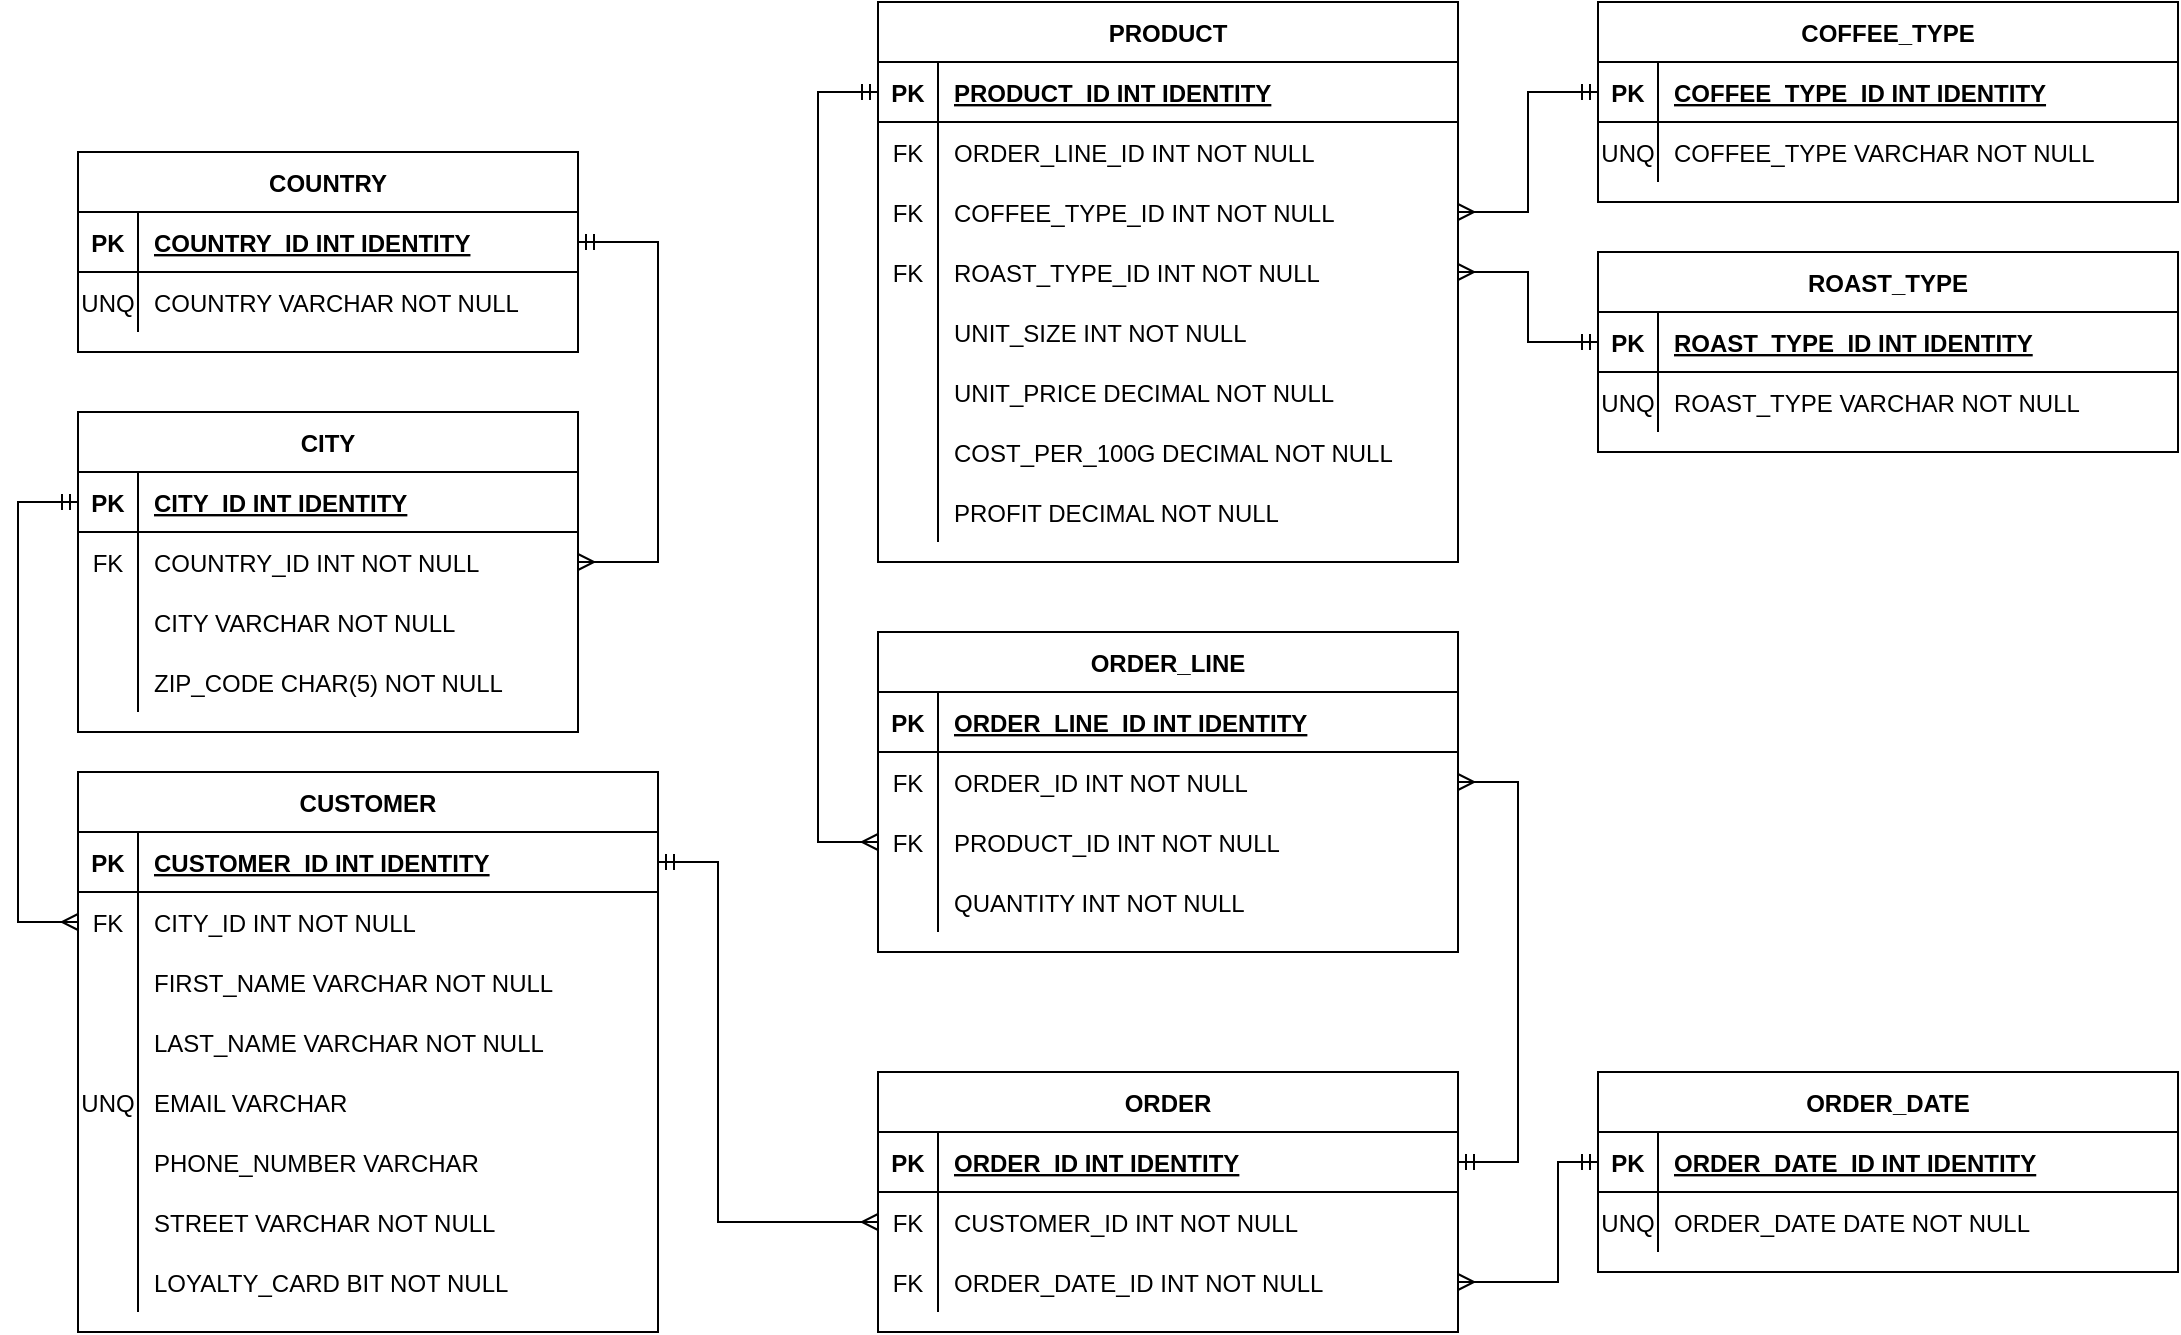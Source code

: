<mxfile version="26.0.16">
  <diagram id="R2lEEEUBdFMjLlhIrx00" name="Page-1">
    <mxGraphModel dx="1434" dy="836" grid="1" gridSize="10" guides="1" tooltips="1" connect="1" arrows="1" fold="1" page="1" pageScale="1" pageWidth="850" pageHeight="1100" math="0" shadow="0" extFonts="Permanent Marker^https://fonts.googleapis.com/css?family=Permanent+Marker">
      <root>
        <mxCell id="0" />
        <mxCell id="1" parent="0" />
        <mxCell id="C-vyLk0tnHw3VtMMgP7b-2" value="CITY" style="shape=table;startSize=30;container=1;collapsible=1;childLayout=tableLayout;fixedRows=1;rowLines=0;fontStyle=1;align=center;resizeLast=1;" parent="1" vertex="1">
          <mxGeometry x="70" y="340" width="250" height="160" as="geometry" />
        </mxCell>
        <mxCell id="C-vyLk0tnHw3VtMMgP7b-3" value="" style="shape=partialRectangle;collapsible=0;dropTarget=0;pointerEvents=0;fillColor=none;points=[[0,0.5],[1,0.5]];portConstraint=eastwest;top=0;left=0;right=0;bottom=1;" parent="C-vyLk0tnHw3VtMMgP7b-2" vertex="1">
          <mxGeometry y="30" width="250" height="30" as="geometry" />
        </mxCell>
        <mxCell id="C-vyLk0tnHw3VtMMgP7b-4" value="PK" style="shape=partialRectangle;overflow=hidden;connectable=0;fillColor=none;top=0;left=0;bottom=0;right=0;fontStyle=1;" parent="C-vyLk0tnHw3VtMMgP7b-3" vertex="1">
          <mxGeometry width="30" height="30" as="geometry">
            <mxRectangle width="30" height="30" as="alternateBounds" />
          </mxGeometry>
        </mxCell>
        <mxCell id="C-vyLk0tnHw3VtMMgP7b-5" value="CITY_ID INT IDENTITY" style="shape=partialRectangle;overflow=hidden;connectable=0;fillColor=none;top=0;left=0;bottom=0;right=0;align=left;spacingLeft=6;fontStyle=5;" parent="C-vyLk0tnHw3VtMMgP7b-3" vertex="1">
          <mxGeometry x="30" width="220" height="30" as="geometry">
            <mxRectangle width="220" height="30" as="alternateBounds" />
          </mxGeometry>
        </mxCell>
        <mxCell id="C-vyLk0tnHw3VtMMgP7b-6" value="" style="shape=partialRectangle;collapsible=0;dropTarget=0;pointerEvents=0;fillColor=none;points=[[0,0.5],[1,0.5]];portConstraint=eastwest;top=0;left=0;right=0;bottom=0;" parent="C-vyLk0tnHw3VtMMgP7b-2" vertex="1">
          <mxGeometry y="60" width="250" height="30" as="geometry" />
        </mxCell>
        <mxCell id="C-vyLk0tnHw3VtMMgP7b-7" value="FK" style="shape=partialRectangle;overflow=hidden;connectable=0;fillColor=none;top=0;left=0;bottom=0;right=0;" parent="C-vyLk0tnHw3VtMMgP7b-6" vertex="1">
          <mxGeometry width="30" height="30" as="geometry">
            <mxRectangle width="30" height="30" as="alternateBounds" />
          </mxGeometry>
        </mxCell>
        <mxCell id="C-vyLk0tnHw3VtMMgP7b-8" value="COUNTRY_ID INT NOT NULL" style="shape=partialRectangle;overflow=hidden;connectable=0;fillColor=none;top=0;left=0;bottom=0;right=0;align=left;spacingLeft=6;" parent="C-vyLk0tnHw3VtMMgP7b-6" vertex="1">
          <mxGeometry x="30" width="220" height="30" as="geometry">
            <mxRectangle width="220" height="30" as="alternateBounds" />
          </mxGeometry>
        </mxCell>
        <mxCell id="C-vyLk0tnHw3VtMMgP7b-9" value="" style="shape=partialRectangle;collapsible=0;dropTarget=0;pointerEvents=0;fillColor=none;points=[[0,0.5],[1,0.5]];portConstraint=eastwest;top=0;left=0;right=0;bottom=0;" parent="C-vyLk0tnHw3VtMMgP7b-2" vertex="1">
          <mxGeometry y="90" width="250" height="30" as="geometry" />
        </mxCell>
        <mxCell id="C-vyLk0tnHw3VtMMgP7b-10" value="" style="shape=partialRectangle;overflow=hidden;connectable=0;fillColor=none;top=0;left=0;bottom=0;right=0;" parent="C-vyLk0tnHw3VtMMgP7b-9" vertex="1">
          <mxGeometry width="30" height="30" as="geometry">
            <mxRectangle width="30" height="30" as="alternateBounds" />
          </mxGeometry>
        </mxCell>
        <mxCell id="C-vyLk0tnHw3VtMMgP7b-11" value="CITY VARCHAR NOT NULL" style="shape=partialRectangle;overflow=hidden;connectable=0;fillColor=none;top=0;left=0;bottom=0;right=0;align=left;spacingLeft=6;" parent="C-vyLk0tnHw3VtMMgP7b-9" vertex="1">
          <mxGeometry x="30" width="220" height="30" as="geometry">
            <mxRectangle width="220" height="30" as="alternateBounds" />
          </mxGeometry>
        </mxCell>
        <mxCell id="4WcTPn_xQKYpW32ecyxK-1" value="" style="shape=partialRectangle;collapsible=0;dropTarget=0;pointerEvents=0;fillColor=none;points=[[0,0.5],[1,0.5]];portConstraint=eastwest;top=0;left=0;right=0;bottom=0;" vertex="1" parent="C-vyLk0tnHw3VtMMgP7b-2">
          <mxGeometry y="120" width="250" height="30" as="geometry" />
        </mxCell>
        <mxCell id="4WcTPn_xQKYpW32ecyxK-2" value="" style="shape=partialRectangle;overflow=hidden;connectable=0;fillColor=none;top=0;left=0;bottom=0;right=0;" vertex="1" parent="4WcTPn_xQKYpW32ecyxK-1">
          <mxGeometry width="30" height="30" as="geometry">
            <mxRectangle width="30" height="30" as="alternateBounds" />
          </mxGeometry>
        </mxCell>
        <mxCell id="4WcTPn_xQKYpW32ecyxK-3" value="ZIP_CODE CHAR(5) NOT NULL" style="shape=partialRectangle;overflow=hidden;connectable=0;fillColor=none;top=0;left=0;bottom=0;right=0;align=left;spacingLeft=6;" vertex="1" parent="4WcTPn_xQKYpW32ecyxK-1">
          <mxGeometry x="30" width="220" height="30" as="geometry">
            <mxRectangle width="220" height="30" as="alternateBounds" />
          </mxGeometry>
        </mxCell>
        <mxCell id="C-vyLk0tnHw3VtMMgP7b-23" value="COUNTRY" style="shape=table;startSize=30;container=1;collapsible=1;childLayout=tableLayout;fixedRows=1;rowLines=0;fontStyle=1;align=center;resizeLast=1;" parent="1" vertex="1">
          <mxGeometry x="70" y="210" width="250" height="100" as="geometry" />
        </mxCell>
        <mxCell id="C-vyLk0tnHw3VtMMgP7b-24" value="" style="shape=partialRectangle;collapsible=0;dropTarget=0;pointerEvents=0;fillColor=none;points=[[0,0.5],[1,0.5]];portConstraint=eastwest;top=0;left=0;right=0;bottom=1;" parent="C-vyLk0tnHw3VtMMgP7b-23" vertex="1">
          <mxGeometry y="30" width="250" height="30" as="geometry" />
        </mxCell>
        <mxCell id="C-vyLk0tnHw3VtMMgP7b-25" value="PK" style="shape=partialRectangle;overflow=hidden;connectable=0;fillColor=none;top=0;left=0;bottom=0;right=0;fontStyle=1;" parent="C-vyLk0tnHw3VtMMgP7b-24" vertex="1">
          <mxGeometry width="30" height="30" as="geometry">
            <mxRectangle width="30" height="30" as="alternateBounds" />
          </mxGeometry>
        </mxCell>
        <mxCell id="C-vyLk0tnHw3VtMMgP7b-26" value="COUNTRY_ID INT IDENTITY" style="shape=partialRectangle;overflow=hidden;connectable=0;fillColor=none;top=0;left=0;bottom=0;right=0;align=left;spacingLeft=6;fontStyle=5;" parent="C-vyLk0tnHw3VtMMgP7b-24" vertex="1">
          <mxGeometry x="30" width="220" height="30" as="geometry">
            <mxRectangle width="220" height="30" as="alternateBounds" />
          </mxGeometry>
        </mxCell>
        <mxCell id="C-vyLk0tnHw3VtMMgP7b-27" value="" style="shape=partialRectangle;collapsible=0;dropTarget=0;pointerEvents=0;fillColor=none;points=[[0,0.5],[1,0.5]];portConstraint=eastwest;top=0;left=0;right=0;bottom=0;" parent="C-vyLk0tnHw3VtMMgP7b-23" vertex="1">
          <mxGeometry y="60" width="250" height="30" as="geometry" />
        </mxCell>
        <mxCell id="C-vyLk0tnHw3VtMMgP7b-28" value="UNQ" style="shape=partialRectangle;overflow=hidden;connectable=0;fillColor=none;top=0;left=0;bottom=0;right=0;" parent="C-vyLk0tnHw3VtMMgP7b-27" vertex="1">
          <mxGeometry width="30" height="30" as="geometry">
            <mxRectangle width="30" height="30" as="alternateBounds" />
          </mxGeometry>
        </mxCell>
        <mxCell id="C-vyLk0tnHw3VtMMgP7b-29" value="COUNTRY VARCHAR NOT NULL" style="shape=partialRectangle;overflow=hidden;connectable=0;fillColor=none;top=0;left=0;bottom=0;right=0;align=left;spacingLeft=6;" parent="C-vyLk0tnHw3VtMMgP7b-27" vertex="1">
          <mxGeometry x="30" width="220" height="30" as="geometry">
            <mxRectangle width="220" height="30" as="alternateBounds" />
          </mxGeometry>
        </mxCell>
        <mxCell id="KAvF5KsveGvB4CK7EqlH-1" style="edgeStyle=orthogonalEdgeStyle;rounded=0;orthogonalLoop=1;jettySize=auto;html=1;exitX=1;exitY=0.5;exitDx=0;exitDy=0;entryX=1;entryY=0.5;entryDx=0;entryDy=0;startArrow=ERmany;startFill=0;endArrow=ERmandOne;endFill=0;" parent="1" source="C-vyLk0tnHw3VtMMgP7b-6" target="C-vyLk0tnHw3VtMMgP7b-24" edge="1">
          <mxGeometry relative="1" as="geometry">
            <Array as="points">
              <mxPoint x="360" y="415" />
              <mxPoint x="360" y="255" />
            </Array>
          </mxGeometry>
        </mxCell>
        <mxCell id="KAvF5KsveGvB4CK7EqlH-3" value="CUSTOMER" style="shape=table;startSize=30;container=1;collapsible=1;childLayout=tableLayout;fixedRows=1;rowLines=0;fontStyle=1;align=center;resizeLast=1;" parent="1" vertex="1">
          <mxGeometry x="70" y="520" width="290" height="280" as="geometry" />
        </mxCell>
        <mxCell id="KAvF5KsveGvB4CK7EqlH-4" value="" style="shape=partialRectangle;collapsible=0;dropTarget=0;pointerEvents=0;fillColor=none;points=[[0,0.5],[1,0.5]];portConstraint=eastwest;top=0;left=0;right=0;bottom=1;" parent="KAvF5KsveGvB4CK7EqlH-3" vertex="1">
          <mxGeometry y="30" width="290" height="30" as="geometry" />
        </mxCell>
        <mxCell id="KAvF5KsveGvB4CK7EqlH-5" value="PK" style="shape=partialRectangle;overflow=hidden;connectable=0;fillColor=none;top=0;left=0;bottom=0;right=0;fontStyle=1;" parent="KAvF5KsveGvB4CK7EqlH-4" vertex="1">
          <mxGeometry width="30" height="30" as="geometry">
            <mxRectangle width="30" height="30" as="alternateBounds" />
          </mxGeometry>
        </mxCell>
        <mxCell id="KAvF5KsveGvB4CK7EqlH-6" value="CUSTOMER_ID INT IDENTITY" style="shape=partialRectangle;overflow=hidden;connectable=0;fillColor=none;top=0;left=0;bottom=0;right=0;align=left;spacingLeft=6;fontStyle=5;" parent="KAvF5KsveGvB4CK7EqlH-4" vertex="1">
          <mxGeometry x="30" width="260" height="30" as="geometry">
            <mxRectangle width="260" height="30" as="alternateBounds" />
          </mxGeometry>
        </mxCell>
        <mxCell id="KAvF5KsveGvB4CK7EqlH-7" value="" style="shape=partialRectangle;collapsible=0;dropTarget=0;pointerEvents=0;fillColor=none;points=[[0,0.5],[1,0.5]];portConstraint=eastwest;top=0;left=0;right=0;bottom=0;" parent="KAvF5KsveGvB4CK7EqlH-3" vertex="1">
          <mxGeometry y="60" width="290" height="30" as="geometry" />
        </mxCell>
        <mxCell id="KAvF5KsveGvB4CK7EqlH-8" value="FK" style="shape=partialRectangle;overflow=hidden;connectable=0;fillColor=none;top=0;left=0;bottom=0;right=0;" parent="KAvF5KsveGvB4CK7EqlH-7" vertex="1">
          <mxGeometry width="30" height="30" as="geometry">
            <mxRectangle width="30" height="30" as="alternateBounds" />
          </mxGeometry>
        </mxCell>
        <mxCell id="KAvF5KsveGvB4CK7EqlH-9" value="CITY_ID INT NOT NULL" style="shape=partialRectangle;overflow=hidden;connectable=0;fillColor=none;top=0;left=0;bottom=0;right=0;align=left;spacingLeft=6;" parent="KAvF5KsveGvB4CK7EqlH-7" vertex="1">
          <mxGeometry x="30" width="260" height="30" as="geometry">
            <mxRectangle width="260" height="30" as="alternateBounds" />
          </mxGeometry>
        </mxCell>
        <mxCell id="KAvF5KsveGvB4CK7EqlH-10" value="" style="shape=partialRectangle;collapsible=0;dropTarget=0;pointerEvents=0;fillColor=none;points=[[0,0.5],[1,0.5]];portConstraint=eastwest;top=0;left=0;right=0;bottom=0;" parent="KAvF5KsveGvB4CK7EqlH-3" vertex="1">
          <mxGeometry y="90" width="290" height="30" as="geometry" />
        </mxCell>
        <mxCell id="KAvF5KsveGvB4CK7EqlH-11" value="" style="shape=partialRectangle;overflow=hidden;connectable=0;fillColor=none;top=0;left=0;bottom=0;right=0;" parent="KAvF5KsveGvB4CK7EqlH-10" vertex="1">
          <mxGeometry width="30" height="30" as="geometry">
            <mxRectangle width="30" height="30" as="alternateBounds" />
          </mxGeometry>
        </mxCell>
        <mxCell id="KAvF5KsveGvB4CK7EqlH-12" value="FIRST_NAME VARCHAR NOT NULL" style="shape=partialRectangle;overflow=hidden;connectable=0;fillColor=none;top=0;left=0;bottom=0;right=0;align=left;spacingLeft=6;" parent="KAvF5KsveGvB4CK7EqlH-10" vertex="1">
          <mxGeometry x="30" width="260" height="30" as="geometry">
            <mxRectangle width="260" height="30" as="alternateBounds" />
          </mxGeometry>
        </mxCell>
        <mxCell id="KAvF5KsveGvB4CK7EqlH-15" value="" style="shape=partialRectangle;collapsible=0;dropTarget=0;pointerEvents=0;fillColor=none;points=[[0,0.5],[1,0.5]];portConstraint=eastwest;top=0;left=0;right=0;bottom=0;" parent="KAvF5KsveGvB4CK7EqlH-3" vertex="1">
          <mxGeometry y="120" width="290" height="30" as="geometry" />
        </mxCell>
        <mxCell id="KAvF5KsveGvB4CK7EqlH-16" value="" style="shape=partialRectangle;overflow=hidden;connectable=0;fillColor=none;top=0;left=0;bottom=0;right=0;" parent="KAvF5KsveGvB4CK7EqlH-15" vertex="1">
          <mxGeometry width="30" height="30" as="geometry">
            <mxRectangle width="30" height="30" as="alternateBounds" />
          </mxGeometry>
        </mxCell>
        <mxCell id="KAvF5KsveGvB4CK7EqlH-17" value="LAST_NAME VARCHAR NOT NULL" style="shape=partialRectangle;overflow=hidden;connectable=0;fillColor=none;top=0;left=0;bottom=0;right=0;align=left;spacingLeft=6;" parent="KAvF5KsveGvB4CK7EqlH-15" vertex="1">
          <mxGeometry x="30" width="260" height="30" as="geometry">
            <mxRectangle width="260" height="30" as="alternateBounds" />
          </mxGeometry>
        </mxCell>
        <mxCell id="KAvF5KsveGvB4CK7EqlH-18" value="" style="shape=partialRectangle;collapsible=0;dropTarget=0;pointerEvents=0;fillColor=none;points=[[0,0.5],[1,0.5]];portConstraint=eastwest;top=0;left=0;right=0;bottom=0;" parent="KAvF5KsveGvB4CK7EqlH-3" vertex="1">
          <mxGeometry y="150" width="290" height="30" as="geometry" />
        </mxCell>
        <mxCell id="KAvF5KsveGvB4CK7EqlH-19" value="UNQ" style="shape=partialRectangle;overflow=hidden;connectable=0;fillColor=none;top=0;left=0;bottom=0;right=0;" parent="KAvF5KsveGvB4CK7EqlH-18" vertex="1">
          <mxGeometry width="30" height="30" as="geometry">
            <mxRectangle width="30" height="30" as="alternateBounds" />
          </mxGeometry>
        </mxCell>
        <mxCell id="KAvF5KsveGvB4CK7EqlH-20" value="EMAIL VARCHAR" style="shape=partialRectangle;overflow=hidden;connectable=0;fillColor=none;top=0;left=0;bottom=0;right=0;align=left;spacingLeft=6;" parent="KAvF5KsveGvB4CK7EqlH-18" vertex="1">
          <mxGeometry x="30" width="260" height="30" as="geometry">
            <mxRectangle width="260" height="30" as="alternateBounds" />
          </mxGeometry>
        </mxCell>
        <mxCell id="KAvF5KsveGvB4CK7EqlH-21" value="" style="shape=partialRectangle;collapsible=0;dropTarget=0;pointerEvents=0;fillColor=none;points=[[0,0.5],[1,0.5]];portConstraint=eastwest;top=0;left=0;right=0;bottom=0;" parent="KAvF5KsveGvB4CK7EqlH-3" vertex="1">
          <mxGeometry y="180" width="290" height="30" as="geometry" />
        </mxCell>
        <mxCell id="KAvF5KsveGvB4CK7EqlH-22" value="" style="shape=partialRectangle;overflow=hidden;connectable=0;fillColor=none;top=0;left=0;bottom=0;right=0;" parent="KAvF5KsveGvB4CK7EqlH-21" vertex="1">
          <mxGeometry width="30" height="30" as="geometry">
            <mxRectangle width="30" height="30" as="alternateBounds" />
          </mxGeometry>
        </mxCell>
        <mxCell id="KAvF5KsveGvB4CK7EqlH-23" value="PHONE_NUMBER VARCHAR" style="shape=partialRectangle;overflow=hidden;connectable=0;fillColor=none;top=0;left=0;bottom=0;right=0;align=left;spacingLeft=6;" parent="KAvF5KsveGvB4CK7EqlH-21" vertex="1">
          <mxGeometry x="30" width="260" height="30" as="geometry">
            <mxRectangle width="260" height="30" as="alternateBounds" />
          </mxGeometry>
        </mxCell>
        <mxCell id="KAvF5KsveGvB4CK7EqlH-24" value="" style="shape=partialRectangle;collapsible=0;dropTarget=0;pointerEvents=0;fillColor=none;points=[[0,0.5],[1,0.5]];portConstraint=eastwest;top=0;left=0;right=0;bottom=0;" parent="KAvF5KsveGvB4CK7EqlH-3" vertex="1">
          <mxGeometry y="210" width="290" height="30" as="geometry" />
        </mxCell>
        <mxCell id="KAvF5KsveGvB4CK7EqlH-25" value="" style="shape=partialRectangle;overflow=hidden;connectable=0;fillColor=none;top=0;left=0;bottom=0;right=0;" parent="KAvF5KsveGvB4CK7EqlH-24" vertex="1">
          <mxGeometry width="30" height="30" as="geometry">
            <mxRectangle width="30" height="30" as="alternateBounds" />
          </mxGeometry>
        </mxCell>
        <mxCell id="KAvF5KsveGvB4CK7EqlH-26" value="STREET VARCHAR NOT NULL" style="shape=partialRectangle;overflow=hidden;connectable=0;fillColor=none;top=0;left=0;bottom=0;right=0;align=left;spacingLeft=6;" parent="KAvF5KsveGvB4CK7EqlH-24" vertex="1">
          <mxGeometry x="30" width="260" height="30" as="geometry">
            <mxRectangle width="260" height="30" as="alternateBounds" />
          </mxGeometry>
        </mxCell>
        <mxCell id="KAvF5KsveGvB4CK7EqlH-27" value="" style="shape=partialRectangle;collapsible=0;dropTarget=0;pointerEvents=0;fillColor=none;points=[[0,0.5],[1,0.5]];portConstraint=eastwest;top=0;left=0;right=0;bottom=0;" parent="KAvF5KsveGvB4CK7EqlH-3" vertex="1">
          <mxGeometry y="240" width="290" height="30" as="geometry" />
        </mxCell>
        <mxCell id="KAvF5KsveGvB4CK7EqlH-28" value="" style="shape=partialRectangle;overflow=hidden;connectable=0;fillColor=none;top=0;left=0;bottom=0;right=0;" parent="KAvF5KsveGvB4CK7EqlH-27" vertex="1">
          <mxGeometry width="30" height="30" as="geometry">
            <mxRectangle width="30" height="30" as="alternateBounds" />
          </mxGeometry>
        </mxCell>
        <mxCell id="KAvF5KsveGvB4CK7EqlH-29" value="LOYALTY_CARD BIT NOT NULL" style="shape=partialRectangle;overflow=hidden;connectable=0;fillColor=none;top=0;left=0;bottom=0;right=0;align=left;spacingLeft=6;" parent="KAvF5KsveGvB4CK7EqlH-27" vertex="1">
          <mxGeometry x="30" width="260" height="30" as="geometry">
            <mxRectangle width="260" height="30" as="alternateBounds" />
          </mxGeometry>
        </mxCell>
        <mxCell id="KAvF5KsveGvB4CK7EqlH-14" style="edgeStyle=orthogonalEdgeStyle;rounded=0;orthogonalLoop=1;jettySize=auto;html=1;exitX=0;exitY=0.5;exitDx=0;exitDy=0;entryX=0;entryY=0.5;entryDx=0;entryDy=0;endArrow=ERmandOne;endFill=0;startArrow=ERmany;startFill=0;" parent="1" source="KAvF5KsveGvB4CK7EqlH-7" target="C-vyLk0tnHw3VtMMgP7b-3" edge="1">
          <mxGeometry relative="1" as="geometry">
            <Array as="points">
              <mxPoint x="40" y="595" />
              <mxPoint x="40" y="385" />
            </Array>
            <mxPoint x="70" y="405" as="targetPoint" />
          </mxGeometry>
        </mxCell>
        <mxCell id="KAvF5KsveGvB4CK7EqlH-30" value="ORDER" style="shape=table;startSize=30;container=1;collapsible=1;childLayout=tableLayout;fixedRows=1;rowLines=0;fontStyle=1;align=center;resizeLast=1;" parent="1" vertex="1">
          <mxGeometry x="470" y="670" width="290" height="130" as="geometry" />
        </mxCell>
        <mxCell id="KAvF5KsveGvB4CK7EqlH-31" value="" style="shape=partialRectangle;collapsible=0;dropTarget=0;pointerEvents=0;fillColor=none;points=[[0,0.5],[1,0.5]];portConstraint=eastwest;top=0;left=0;right=0;bottom=1;" parent="KAvF5KsveGvB4CK7EqlH-30" vertex="1">
          <mxGeometry y="30" width="290" height="30" as="geometry" />
        </mxCell>
        <mxCell id="KAvF5KsveGvB4CK7EqlH-32" value="PK" style="shape=partialRectangle;overflow=hidden;connectable=0;fillColor=none;top=0;left=0;bottom=0;right=0;fontStyle=1;" parent="KAvF5KsveGvB4CK7EqlH-31" vertex="1">
          <mxGeometry width="30" height="30" as="geometry">
            <mxRectangle width="30" height="30" as="alternateBounds" />
          </mxGeometry>
        </mxCell>
        <mxCell id="KAvF5KsveGvB4CK7EqlH-33" value="ORDER_ID INT IDENTITY" style="shape=partialRectangle;overflow=hidden;connectable=0;fillColor=none;top=0;left=0;bottom=0;right=0;align=left;spacingLeft=6;fontStyle=5;" parent="KAvF5KsveGvB4CK7EqlH-31" vertex="1">
          <mxGeometry x="30" width="260" height="30" as="geometry">
            <mxRectangle width="260" height="30" as="alternateBounds" />
          </mxGeometry>
        </mxCell>
        <mxCell id="KAvF5KsveGvB4CK7EqlH-34" value="" style="shape=partialRectangle;collapsible=0;dropTarget=0;pointerEvents=0;fillColor=none;points=[[0,0.5],[1,0.5]];portConstraint=eastwest;top=0;left=0;right=0;bottom=0;" parent="KAvF5KsveGvB4CK7EqlH-30" vertex="1">
          <mxGeometry y="60" width="290" height="30" as="geometry" />
        </mxCell>
        <mxCell id="KAvF5KsveGvB4CK7EqlH-35" value="FK" style="shape=partialRectangle;overflow=hidden;connectable=0;fillColor=none;top=0;left=0;bottom=0;right=0;" parent="KAvF5KsveGvB4CK7EqlH-34" vertex="1">
          <mxGeometry width="30" height="30" as="geometry">
            <mxRectangle width="30" height="30" as="alternateBounds" />
          </mxGeometry>
        </mxCell>
        <mxCell id="KAvF5KsveGvB4CK7EqlH-36" value="CUSTOMER_ID INT NOT NULL" style="shape=partialRectangle;overflow=hidden;connectable=0;fillColor=none;top=0;left=0;bottom=0;right=0;align=left;spacingLeft=6;" parent="KAvF5KsveGvB4CK7EqlH-34" vertex="1">
          <mxGeometry x="30" width="260" height="30" as="geometry">
            <mxRectangle width="260" height="30" as="alternateBounds" />
          </mxGeometry>
        </mxCell>
        <mxCell id="KAvF5KsveGvB4CK7EqlH-37" value="" style="shape=partialRectangle;collapsible=0;dropTarget=0;pointerEvents=0;fillColor=none;points=[[0,0.5],[1,0.5]];portConstraint=eastwest;top=0;left=0;right=0;bottom=0;" parent="KAvF5KsveGvB4CK7EqlH-30" vertex="1">
          <mxGeometry y="90" width="290" height="30" as="geometry" />
        </mxCell>
        <mxCell id="KAvF5KsveGvB4CK7EqlH-38" value="FK" style="shape=partialRectangle;overflow=hidden;connectable=0;fillColor=none;top=0;left=0;bottom=0;right=0;" parent="KAvF5KsveGvB4CK7EqlH-37" vertex="1">
          <mxGeometry width="30" height="30" as="geometry">
            <mxRectangle width="30" height="30" as="alternateBounds" />
          </mxGeometry>
        </mxCell>
        <mxCell id="KAvF5KsveGvB4CK7EqlH-39" value="ORDER_DATE_ID INT NOT NULL" style="shape=partialRectangle;overflow=hidden;connectable=0;fillColor=none;top=0;left=0;bottom=0;right=0;align=left;spacingLeft=6;" parent="KAvF5KsveGvB4CK7EqlH-37" vertex="1">
          <mxGeometry x="30" width="260" height="30" as="geometry">
            <mxRectangle width="260" height="30" as="alternateBounds" />
          </mxGeometry>
        </mxCell>
        <mxCell id="KAvF5KsveGvB4CK7EqlH-55" style="edgeStyle=orthogonalEdgeStyle;rounded=0;orthogonalLoop=1;jettySize=auto;html=1;exitX=0;exitY=0.5;exitDx=0;exitDy=0;entryX=1;entryY=0.5;entryDx=0;entryDy=0;startArrow=ERmany;startFill=0;endArrow=ERmandOne;endFill=0;" parent="1" source="KAvF5KsveGvB4CK7EqlH-34" target="KAvF5KsveGvB4CK7EqlH-4" edge="1">
          <mxGeometry relative="1" as="geometry">
            <Array as="points">
              <mxPoint x="390" y="745" />
              <mxPoint x="390" y="565" />
            </Array>
          </mxGeometry>
        </mxCell>
        <mxCell id="KAvF5KsveGvB4CK7EqlH-56" value="ORDER_LINE" style="shape=table;startSize=30;container=1;collapsible=1;childLayout=tableLayout;fixedRows=1;rowLines=0;fontStyle=1;align=center;resizeLast=1;" parent="1" vertex="1">
          <mxGeometry x="470" y="450" width="290" height="160" as="geometry" />
        </mxCell>
        <mxCell id="KAvF5KsveGvB4CK7EqlH-57" value="" style="shape=partialRectangle;collapsible=0;dropTarget=0;pointerEvents=0;fillColor=none;points=[[0,0.5],[1,0.5]];portConstraint=eastwest;top=0;left=0;right=0;bottom=1;" parent="KAvF5KsveGvB4CK7EqlH-56" vertex="1">
          <mxGeometry y="30" width="290" height="30" as="geometry" />
        </mxCell>
        <mxCell id="KAvF5KsveGvB4CK7EqlH-58" value="PK" style="shape=partialRectangle;overflow=hidden;connectable=0;fillColor=none;top=0;left=0;bottom=0;right=0;fontStyle=1;" parent="KAvF5KsveGvB4CK7EqlH-57" vertex="1">
          <mxGeometry width="30" height="30" as="geometry">
            <mxRectangle width="30" height="30" as="alternateBounds" />
          </mxGeometry>
        </mxCell>
        <mxCell id="KAvF5KsveGvB4CK7EqlH-59" value="ORDER_LINE_ID INT IDENTITY" style="shape=partialRectangle;overflow=hidden;connectable=0;fillColor=none;top=0;left=0;bottom=0;right=0;align=left;spacingLeft=6;fontStyle=5;" parent="KAvF5KsveGvB4CK7EqlH-57" vertex="1">
          <mxGeometry x="30" width="260" height="30" as="geometry">
            <mxRectangle width="260" height="30" as="alternateBounds" />
          </mxGeometry>
        </mxCell>
        <mxCell id="KAvF5KsveGvB4CK7EqlH-60" value="" style="shape=partialRectangle;collapsible=0;dropTarget=0;pointerEvents=0;fillColor=none;points=[[0,0.5],[1,0.5]];portConstraint=eastwest;top=0;left=0;right=0;bottom=0;" parent="KAvF5KsveGvB4CK7EqlH-56" vertex="1">
          <mxGeometry y="60" width="290" height="30" as="geometry" />
        </mxCell>
        <mxCell id="KAvF5KsveGvB4CK7EqlH-61" value="FK" style="shape=partialRectangle;overflow=hidden;connectable=0;fillColor=none;top=0;left=0;bottom=0;right=0;" parent="KAvF5KsveGvB4CK7EqlH-60" vertex="1">
          <mxGeometry width="30" height="30" as="geometry">
            <mxRectangle width="30" height="30" as="alternateBounds" />
          </mxGeometry>
        </mxCell>
        <mxCell id="KAvF5KsveGvB4CK7EqlH-62" value="ORDER_ID INT NOT NULL" style="shape=partialRectangle;overflow=hidden;connectable=0;fillColor=none;top=0;left=0;bottom=0;right=0;align=left;spacingLeft=6;" parent="KAvF5KsveGvB4CK7EqlH-60" vertex="1">
          <mxGeometry x="30" width="260" height="30" as="geometry">
            <mxRectangle width="260" height="30" as="alternateBounds" />
          </mxGeometry>
        </mxCell>
        <mxCell id="KAvF5KsveGvB4CK7EqlH-63" value="" style="shape=partialRectangle;collapsible=0;dropTarget=0;pointerEvents=0;fillColor=none;points=[[0,0.5],[1,0.5]];portConstraint=eastwest;top=0;left=0;right=0;bottom=0;" parent="KAvF5KsveGvB4CK7EqlH-56" vertex="1">
          <mxGeometry y="90" width="290" height="30" as="geometry" />
        </mxCell>
        <mxCell id="KAvF5KsveGvB4CK7EqlH-64" value="FK" style="shape=partialRectangle;overflow=hidden;connectable=0;fillColor=none;top=0;left=0;bottom=0;right=0;" parent="KAvF5KsveGvB4CK7EqlH-63" vertex="1">
          <mxGeometry width="30" height="30" as="geometry">
            <mxRectangle width="30" height="30" as="alternateBounds" />
          </mxGeometry>
        </mxCell>
        <mxCell id="KAvF5KsveGvB4CK7EqlH-65" value="PRODUCT_ID INT NOT NULL" style="shape=partialRectangle;overflow=hidden;connectable=0;fillColor=none;top=0;left=0;bottom=0;right=0;align=left;spacingLeft=6;" parent="KAvF5KsveGvB4CK7EqlH-63" vertex="1">
          <mxGeometry x="30" width="260" height="30" as="geometry">
            <mxRectangle width="260" height="30" as="alternateBounds" />
          </mxGeometry>
        </mxCell>
        <mxCell id="KAvF5KsveGvB4CK7EqlH-66" value="" style="shape=partialRectangle;collapsible=0;dropTarget=0;pointerEvents=0;fillColor=none;points=[[0,0.5],[1,0.5]];portConstraint=eastwest;top=0;left=0;right=0;bottom=0;" parent="KAvF5KsveGvB4CK7EqlH-56" vertex="1">
          <mxGeometry y="120" width="290" height="30" as="geometry" />
        </mxCell>
        <mxCell id="KAvF5KsveGvB4CK7EqlH-67" value="" style="shape=partialRectangle;overflow=hidden;connectable=0;fillColor=none;top=0;left=0;bottom=0;right=0;" parent="KAvF5KsveGvB4CK7EqlH-66" vertex="1">
          <mxGeometry width="30" height="30" as="geometry">
            <mxRectangle width="30" height="30" as="alternateBounds" />
          </mxGeometry>
        </mxCell>
        <mxCell id="KAvF5KsveGvB4CK7EqlH-68" value="QUANTITY INT NOT NULL" style="shape=partialRectangle;overflow=hidden;connectable=0;fillColor=none;top=0;left=0;bottom=0;right=0;align=left;spacingLeft=6;" parent="KAvF5KsveGvB4CK7EqlH-66" vertex="1">
          <mxGeometry x="30" width="260" height="30" as="geometry">
            <mxRectangle width="260" height="30" as="alternateBounds" />
          </mxGeometry>
        </mxCell>
        <mxCell id="KAvF5KsveGvB4CK7EqlH-72" style="edgeStyle=orthogonalEdgeStyle;rounded=0;orthogonalLoop=1;jettySize=auto;html=1;startArrow=ERmany;startFill=0;endArrow=ERmandOne;endFill=0;entryX=1;entryY=0.5;entryDx=0;entryDy=0;exitX=1;exitY=0.5;exitDx=0;exitDy=0;" parent="1" source="KAvF5KsveGvB4CK7EqlH-60" target="KAvF5KsveGvB4CK7EqlH-31" edge="1">
          <mxGeometry relative="1" as="geometry">
            <mxPoint x="610" y="685" as="targetPoint" />
            <Array as="points">
              <mxPoint x="790" y="525" />
              <mxPoint x="790" y="715" />
            </Array>
            <mxPoint x="760" y="525" as="sourcePoint" />
          </mxGeometry>
        </mxCell>
        <mxCell id="KAvF5KsveGvB4CK7EqlH-73" value="PRODUCT" style="shape=table;startSize=30;container=1;collapsible=1;childLayout=tableLayout;fixedRows=1;rowLines=0;fontStyle=1;align=center;resizeLast=1;" parent="1" vertex="1">
          <mxGeometry x="470" y="135" width="290" height="280" as="geometry" />
        </mxCell>
        <mxCell id="KAvF5KsveGvB4CK7EqlH-74" value="" style="shape=partialRectangle;collapsible=0;dropTarget=0;pointerEvents=0;fillColor=none;points=[[0,0.5],[1,0.5]];portConstraint=eastwest;top=0;left=0;right=0;bottom=1;" parent="KAvF5KsveGvB4CK7EqlH-73" vertex="1">
          <mxGeometry y="30" width="290" height="30" as="geometry" />
        </mxCell>
        <mxCell id="KAvF5KsveGvB4CK7EqlH-75" value="PK" style="shape=partialRectangle;overflow=hidden;connectable=0;fillColor=none;top=0;left=0;bottom=0;right=0;fontStyle=1;" parent="KAvF5KsveGvB4CK7EqlH-74" vertex="1">
          <mxGeometry width="30" height="30" as="geometry">
            <mxRectangle width="30" height="30" as="alternateBounds" />
          </mxGeometry>
        </mxCell>
        <mxCell id="KAvF5KsveGvB4CK7EqlH-76" value="PRODUCT_ID INT IDENTITY" style="shape=partialRectangle;overflow=hidden;connectable=0;fillColor=none;top=0;left=0;bottom=0;right=0;align=left;spacingLeft=6;fontStyle=5;" parent="KAvF5KsveGvB4CK7EqlH-74" vertex="1">
          <mxGeometry x="30" width="260" height="30" as="geometry">
            <mxRectangle width="260" height="30" as="alternateBounds" />
          </mxGeometry>
        </mxCell>
        <mxCell id="KAvF5KsveGvB4CK7EqlH-77" value="" style="shape=partialRectangle;collapsible=0;dropTarget=0;pointerEvents=0;fillColor=none;points=[[0,0.5],[1,0.5]];portConstraint=eastwest;top=0;left=0;right=0;bottom=0;" parent="KAvF5KsveGvB4CK7EqlH-73" vertex="1">
          <mxGeometry y="60" width="290" height="30" as="geometry" />
        </mxCell>
        <mxCell id="KAvF5KsveGvB4CK7EqlH-78" value="FK" style="shape=partialRectangle;overflow=hidden;connectable=0;fillColor=none;top=0;left=0;bottom=0;right=0;" parent="KAvF5KsveGvB4CK7EqlH-77" vertex="1">
          <mxGeometry width="30" height="30" as="geometry">
            <mxRectangle width="30" height="30" as="alternateBounds" />
          </mxGeometry>
        </mxCell>
        <mxCell id="KAvF5KsveGvB4CK7EqlH-79" value="ORDER_LINE_ID INT NOT NULL" style="shape=partialRectangle;overflow=hidden;connectable=0;fillColor=none;top=0;left=0;bottom=0;right=0;align=left;spacingLeft=6;" parent="KAvF5KsveGvB4CK7EqlH-77" vertex="1">
          <mxGeometry x="30" width="260" height="30" as="geometry">
            <mxRectangle width="260" height="30" as="alternateBounds" />
          </mxGeometry>
        </mxCell>
        <mxCell id="KAvF5KsveGvB4CK7EqlH-80" value="" style="shape=partialRectangle;collapsible=0;dropTarget=0;pointerEvents=0;fillColor=none;points=[[0,0.5],[1,0.5]];portConstraint=eastwest;top=0;left=0;right=0;bottom=0;" parent="KAvF5KsveGvB4CK7EqlH-73" vertex="1">
          <mxGeometry y="90" width="290" height="30" as="geometry" />
        </mxCell>
        <mxCell id="KAvF5KsveGvB4CK7EqlH-81" value="FK" style="shape=partialRectangle;overflow=hidden;connectable=0;fillColor=none;top=0;left=0;bottom=0;right=0;" parent="KAvF5KsveGvB4CK7EqlH-80" vertex="1">
          <mxGeometry width="30" height="30" as="geometry">
            <mxRectangle width="30" height="30" as="alternateBounds" />
          </mxGeometry>
        </mxCell>
        <mxCell id="KAvF5KsveGvB4CK7EqlH-82" value="COFFEE_TYPE_ID INT NOT NULL" style="shape=partialRectangle;overflow=hidden;connectable=0;fillColor=none;top=0;left=0;bottom=0;right=0;align=left;spacingLeft=6;" parent="KAvF5KsveGvB4CK7EqlH-80" vertex="1">
          <mxGeometry x="30" width="260" height="30" as="geometry">
            <mxRectangle width="260" height="30" as="alternateBounds" />
          </mxGeometry>
        </mxCell>
        <mxCell id="KAvF5KsveGvB4CK7EqlH-100" value="" style="shape=partialRectangle;collapsible=0;dropTarget=0;pointerEvents=0;fillColor=none;points=[[0,0.5],[1,0.5]];portConstraint=eastwest;top=0;left=0;right=0;bottom=0;" parent="KAvF5KsveGvB4CK7EqlH-73" vertex="1">
          <mxGeometry y="120" width="290" height="30" as="geometry" />
        </mxCell>
        <mxCell id="KAvF5KsveGvB4CK7EqlH-101" value="FK" style="shape=partialRectangle;overflow=hidden;connectable=0;fillColor=none;top=0;left=0;bottom=0;right=0;" parent="KAvF5KsveGvB4CK7EqlH-100" vertex="1">
          <mxGeometry width="30" height="30" as="geometry">
            <mxRectangle width="30" height="30" as="alternateBounds" />
          </mxGeometry>
        </mxCell>
        <mxCell id="KAvF5KsveGvB4CK7EqlH-102" value="ROAST_TYPE_ID INT NOT NULL" style="shape=partialRectangle;overflow=hidden;connectable=0;fillColor=none;top=0;left=0;bottom=0;right=0;align=left;spacingLeft=6;" parent="KAvF5KsveGvB4CK7EqlH-100" vertex="1">
          <mxGeometry x="30" width="260" height="30" as="geometry">
            <mxRectangle width="260" height="30" as="alternateBounds" />
          </mxGeometry>
        </mxCell>
        <mxCell id="KAvF5KsveGvB4CK7EqlH-103" value="" style="shape=partialRectangle;collapsible=0;dropTarget=0;pointerEvents=0;fillColor=none;points=[[0,0.5],[1,0.5]];portConstraint=eastwest;top=0;left=0;right=0;bottom=0;" parent="KAvF5KsveGvB4CK7EqlH-73" vertex="1">
          <mxGeometry y="150" width="290" height="30" as="geometry" />
        </mxCell>
        <mxCell id="KAvF5KsveGvB4CK7EqlH-104" value="" style="shape=partialRectangle;overflow=hidden;connectable=0;fillColor=none;top=0;left=0;bottom=0;right=0;" parent="KAvF5KsveGvB4CK7EqlH-103" vertex="1">
          <mxGeometry width="30" height="30" as="geometry">
            <mxRectangle width="30" height="30" as="alternateBounds" />
          </mxGeometry>
        </mxCell>
        <mxCell id="KAvF5KsveGvB4CK7EqlH-105" value="UNIT_SIZE INT NOT NULL" style="shape=partialRectangle;overflow=hidden;connectable=0;fillColor=none;top=0;left=0;bottom=0;right=0;align=left;spacingLeft=6;" parent="KAvF5KsveGvB4CK7EqlH-103" vertex="1">
          <mxGeometry x="30" width="260" height="30" as="geometry">
            <mxRectangle width="260" height="30" as="alternateBounds" />
          </mxGeometry>
        </mxCell>
        <mxCell id="KAvF5KsveGvB4CK7EqlH-106" value="" style="shape=partialRectangle;collapsible=0;dropTarget=0;pointerEvents=0;fillColor=none;points=[[0,0.5],[1,0.5]];portConstraint=eastwest;top=0;left=0;right=0;bottom=0;" parent="KAvF5KsveGvB4CK7EqlH-73" vertex="1">
          <mxGeometry y="180" width="290" height="30" as="geometry" />
        </mxCell>
        <mxCell id="KAvF5KsveGvB4CK7EqlH-107" value="" style="shape=partialRectangle;overflow=hidden;connectable=0;fillColor=none;top=0;left=0;bottom=0;right=0;" parent="KAvF5KsveGvB4CK7EqlH-106" vertex="1">
          <mxGeometry width="30" height="30" as="geometry">
            <mxRectangle width="30" height="30" as="alternateBounds" />
          </mxGeometry>
        </mxCell>
        <mxCell id="KAvF5KsveGvB4CK7EqlH-108" value="UNIT_PRICE DECIMAL NOT NULL" style="shape=partialRectangle;overflow=hidden;connectable=0;fillColor=none;top=0;left=0;bottom=0;right=0;align=left;spacingLeft=6;" parent="KAvF5KsveGvB4CK7EqlH-106" vertex="1">
          <mxGeometry x="30" width="260" height="30" as="geometry">
            <mxRectangle width="260" height="30" as="alternateBounds" />
          </mxGeometry>
        </mxCell>
        <mxCell id="KAvF5KsveGvB4CK7EqlH-109" value="" style="shape=partialRectangle;collapsible=0;dropTarget=0;pointerEvents=0;fillColor=none;points=[[0,0.5],[1,0.5]];portConstraint=eastwest;top=0;left=0;right=0;bottom=0;" parent="KAvF5KsveGvB4CK7EqlH-73" vertex="1">
          <mxGeometry y="210" width="290" height="30" as="geometry" />
        </mxCell>
        <mxCell id="KAvF5KsveGvB4CK7EqlH-110" value="" style="shape=partialRectangle;overflow=hidden;connectable=0;fillColor=none;top=0;left=0;bottom=0;right=0;" parent="KAvF5KsveGvB4CK7EqlH-109" vertex="1">
          <mxGeometry width="30" height="30" as="geometry">
            <mxRectangle width="30" height="30" as="alternateBounds" />
          </mxGeometry>
        </mxCell>
        <mxCell id="KAvF5KsveGvB4CK7EqlH-111" value="COST_PER_100G DECIMAL NOT NULL" style="shape=partialRectangle;overflow=hidden;connectable=0;fillColor=none;top=0;left=0;bottom=0;right=0;align=left;spacingLeft=6;" parent="KAvF5KsveGvB4CK7EqlH-109" vertex="1">
          <mxGeometry x="30" width="260" height="30" as="geometry">
            <mxRectangle width="260" height="30" as="alternateBounds" />
          </mxGeometry>
        </mxCell>
        <mxCell id="KAvF5KsveGvB4CK7EqlH-112" value="" style="shape=partialRectangle;collapsible=0;dropTarget=0;pointerEvents=0;fillColor=none;points=[[0,0.5],[1,0.5]];portConstraint=eastwest;top=0;left=0;right=0;bottom=0;" parent="KAvF5KsveGvB4CK7EqlH-73" vertex="1">
          <mxGeometry y="240" width="290" height="30" as="geometry" />
        </mxCell>
        <mxCell id="KAvF5KsveGvB4CK7EqlH-113" value="" style="shape=partialRectangle;overflow=hidden;connectable=0;fillColor=none;top=0;left=0;bottom=0;right=0;" parent="KAvF5KsveGvB4CK7EqlH-112" vertex="1">
          <mxGeometry width="30" height="30" as="geometry">
            <mxRectangle width="30" height="30" as="alternateBounds" />
          </mxGeometry>
        </mxCell>
        <mxCell id="KAvF5KsveGvB4CK7EqlH-114" value="PROFIT DECIMAL NOT NULL" style="shape=partialRectangle;overflow=hidden;connectable=0;fillColor=none;top=0;left=0;bottom=0;right=0;align=left;spacingLeft=6;" parent="KAvF5KsveGvB4CK7EqlH-112" vertex="1">
          <mxGeometry x="30" width="260" height="30" as="geometry">
            <mxRectangle width="260" height="30" as="alternateBounds" />
          </mxGeometry>
        </mxCell>
        <mxCell id="KAvF5KsveGvB4CK7EqlH-83" value="COFFEE_TYPE" style="shape=table;startSize=30;container=1;collapsible=1;childLayout=tableLayout;fixedRows=1;rowLines=0;fontStyle=1;align=center;resizeLast=1;" parent="1" vertex="1">
          <mxGeometry x="830" y="135" width="290" height="100" as="geometry" />
        </mxCell>
        <mxCell id="KAvF5KsveGvB4CK7EqlH-84" value="" style="shape=partialRectangle;collapsible=0;dropTarget=0;pointerEvents=0;fillColor=none;points=[[0,0.5],[1,0.5]];portConstraint=eastwest;top=0;left=0;right=0;bottom=1;" parent="KAvF5KsveGvB4CK7EqlH-83" vertex="1">
          <mxGeometry y="30" width="290" height="30" as="geometry" />
        </mxCell>
        <mxCell id="KAvF5KsveGvB4CK7EqlH-85" value="PK" style="shape=partialRectangle;overflow=hidden;connectable=0;fillColor=none;top=0;left=0;bottom=0;right=0;fontStyle=1;" parent="KAvF5KsveGvB4CK7EqlH-84" vertex="1">
          <mxGeometry width="30" height="30" as="geometry">
            <mxRectangle width="30" height="30" as="alternateBounds" />
          </mxGeometry>
        </mxCell>
        <mxCell id="KAvF5KsveGvB4CK7EqlH-86" value="COFFEE_TYPE_ID INT IDENTITY" style="shape=partialRectangle;overflow=hidden;connectable=0;fillColor=none;top=0;left=0;bottom=0;right=0;align=left;spacingLeft=6;fontStyle=5;" parent="KAvF5KsveGvB4CK7EqlH-84" vertex="1">
          <mxGeometry x="30" width="260" height="30" as="geometry">
            <mxRectangle width="260" height="30" as="alternateBounds" />
          </mxGeometry>
        </mxCell>
        <mxCell id="KAvF5KsveGvB4CK7EqlH-87" value="" style="shape=partialRectangle;collapsible=0;dropTarget=0;pointerEvents=0;fillColor=none;points=[[0,0.5],[1,0.5]];portConstraint=eastwest;top=0;left=0;right=0;bottom=0;" parent="KAvF5KsveGvB4CK7EqlH-83" vertex="1">
          <mxGeometry y="60" width="290" height="30" as="geometry" />
        </mxCell>
        <mxCell id="KAvF5KsveGvB4CK7EqlH-88" value="UNQ" style="shape=partialRectangle;overflow=hidden;connectable=0;fillColor=none;top=0;left=0;bottom=0;right=0;" parent="KAvF5KsveGvB4CK7EqlH-87" vertex="1">
          <mxGeometry width="30" height="30" as="geometry">
            <mxRectangle width="30" height="30" as="alternateBounds" />
          </mxGeometry>
        </mxCell>
        <mxCell id="KAvF5KsveGvB4CK7EqlH-89" value="COFFEE_TYPE VARCHAR NOT NULL" style="shape=partialRectangle;overflow=hidden;connectable=0;fillColor=none;top=0;left=0;bottom=0;right=0;align=left;spacingLeft=6;" parent="KAvF5KsveGvB4CK7EqlH-87" vertex="1">
          <mxGeometry x="30" width="260" height="30" as="geometry">
            <mxRectangle width="260" height="30" as="alternateBounds" />
          </mxGeometry>
        </mxCell>
        <mxCell id="KAvF5KsveGvB4CK7EqlH-93" value="ROAST_TYPE" style="shape=table;startSize=30;container=1;collapsible=1;childLayout=tableLayout;fixedRows=1;rowLines=0;fontStyle=1;align=center;resizeLast=1;" parent="1" vertex="1">
          <mxGeometry x="830" y="260" width="290" height="100" as="geometry" />
        </mxCell>
        <mxCell id="KAvF5KsveGvB4CK7EqlH-94" value="" style="shape=partialRectangle;collapsible=0;dropTarget=0;pointerEvents=0;fillColor=none;points=[[0,0.5],[1,0.5]];portConstraint=eastwest;top=0;left=0;right=0;bottom=1;" parent="KAvF5KsveGvB4CK7EqlH-93" vertex="1">
          <mxGeometry y="30" width="290" height="30" as="geometry" />
        </mxCell>
        <mxCell id="KAvF5KsveGvB4CK7EqlH-95" value="PK" style="shape=partialRectangle;overflow=hidden;connectable=0;fillColor=none;top=0;left=0;bottom=0;right=0;fontStyle=1;" parent="KAvF5KsveGvB4CK7EqlH-94" vertex="1">
          <mxGeometry width="30" height="30" as="geometry">
            <mxRectangle width="30" height="30" as="alternateBounds" />
          </mxGeometry>
        </mxCell>
        <mxCell id="KAvF5KsveGvB4CK7EqlH-96" value="ROAST_TYPE_ID INT IDENTITY" style="shape=partialRectangle;overflow=hidden;connectable=0;fillColor=none;top=0;left=0;bottom=0;right=0;align=left;spacingLeft=6;fontStyle=5;" parent="KAvF5KsveGvB4CK7EqlH-94" vertex="1">
          <mxGeometry x="30" width="260" height="30" as="geometry">
            <mxRectangle width="260" height="30" as="alternateBounds" />
          </mxGeometry>
        </mxCell>
        <mxCell id="KAvF5KsveGvB4CK7EqlH-97" value="" style="shape=partialRectangle;collapsible=0;dropTarget=0;pointerEvents=0;fillColor=none;points=[[0,0.5],[1,0.5]];portConstraint=eastwest;top=0;left=0;right=0;bottom=0;" parent="KAvF5KsveGvB4CK7EqlH-93" vertex="1">
          <mxGeometry y="60" width="290" height="30" as="geometry" />
        </mxCell>
        <mxCell id="KAvF5KsveGvB4CK7EqlH-98" value="UNQ" style="shape=partialRectangle;overflow=hidden;connectable=0;fillColor=none;top=0;left=0;bottom=0;right=0;" parent="KAvF5KsveGvB4CK7EqlH-97" vertex="1">
          <mxGeometry width="30" height="30" as="geometry">
            <mxRectangle width="30" height="30" as="alternateBounds" />
          </mxGeometry>
        </mxCell>
        <mxCell id="KAvF5KsveGvB4CK7EqlH-99" value="ROAST_TYPE VARCHAR NOT NULL" style="shape=partialRectangle;overflow=hidden;connectable=0;fillColor=none;top=0;left=0;bottom=0;right=0;align=left;spacingLeft=6;" parent="KAvF5KsveGvB4CK7EqlH-97" vertex="1">
          <mxGeometry x="30" width="260" height="30" as="geometry">
            <mxRectangle width="260" height="30" as="alternateBounds" />
          </mxGeometry>
        </mxCell>
        <mxCell id="KAvF5KsveGvB4CK7EqlH-115" style="edgeStyle=orthogonalEdgeStyle;rounded=0;orthogonalLoop=1;jettySize=auto;html=1;startArrow=ERmandOne;startFill=0;endArrow=ERmany;endFill=0;entryX=0;entryY=0.5;entryDx=0;entryDy=0;exitX=0;exitY=0.5;exitDx=0;exitDy=0;" parent="1" source="KAvF5KsveGvB4CK7EqlH-74" target="KAvF5KsveGvB4CK7EqlH-63" edge="1">
          <mxGeometry relative="1" as="geometry">
            <mxPoint x="900" y="495" as="targetPoint" />
            <Array as="points">
              <mxPoint x="440" y="180" />
              <mxPoint x="440" y="555" />
            </Array>
            <mxPoint x="430" y="180" as="sourcePoint" />
          </mxGeometry>
        </mxCell>
        <mxCell id="KAvF5KsveGvB4CK7EqlH-116" style="edgeStyle=orthogonalEdgeStyle;rounded=0;orthogonalLoop=1;jettySize=auto;html=1;exitX=1;exitY=0.5;exitDx=0;exitDy=0;entryX=0;entryY=0.5;entryDx=0;entryDy=0;endArrow=ERmandOne;endFill=0;startArrow=ERmany;startFill=0;" parent="1" source="KAvF5KsveGvB4CK7EqlH-80" target="KAvF5KsveGvB4CK7EqlH-84" edge="1">
          <mxGeometry relative="1" as="geometry" />
        </mxCell>
        <mxCell id="KAvF5KsveGvB4CK7EqlH-118" style="edgeStyle=orthogonalEdgeStyle;rounded=0;orthogonalLoop=1;jettySize=auto;html=1;exitX=1;exitY=0.5;exitDx=0;exitDy=0;entryX=0;entryY=0.5;entryDx=0;entryDy=0;endArrow=ERmandOne;endFill=0;startArrow=ERmany;startFill=0;" parent="1" source="KAvF5KsveGvB4CK7EqlH-100" target="KAvF5KsveGvB4CK7EqlH-94" edge="1">
          <mxGeometry relative="1" as="geometry" />
        </mxCell>
        <mxCell id="pLbNu4jeYxNz-NmafuQQ-1" value="ORDER_DATE" style="shape=table;startSize=30;container=1;collapsible=1;childLayout=tableLayout;fixedRows=1;rowLines=0;fontStyle=1;align=center;resizeLast=1;" parent="1" vertex="1">
          <mxGeometry x="830" y="670" width="290" height="100" as="geometry" />
        </mxCell>
        <mxCell id="pLbNu4jeYxNz-NmafuQQ-2" value="" style="shape=partialRectangle;collapsible=0;dropTarget=0;pointerEvents=0;fillColor=none;points=[[0,0.5],[1,0.5]];portConstraint=eastwest;top=0;left=0;right=0;bottom=1;" parent="pLbNu4jeYxNz-NmafuQQ-1" vertex="1">
          <mxGeometry y="30" width="290" height="30" as="geometry" />
        </mxCell>
        <mxCell id="pLbNu4jeYxNz-NmafuQQ-3" value="PK" style="shape=partialRectangle;overflow=hidden;connectable=0;fillColor=none;top=0;left=0;bottom=0;right=0;fontStyle=1;" parent="pLbNu4jeYxNz-NmafuQQ-2" vertex="1">
          <mxGeometry width="30" height="30" as="geometry">
            <mxRectangle width="30" height="30" as="alternateBounds" />
          </mxGeometry>
        </mxCell>
        <mxCell id="pLbNu4jeYxNz-NmafuQQ-4" value="ORDER_DATE_ID INT IDENTITY" style="shape=partialRectangle;overflow=hidden;connectable=0;fillColor=none;top=0;left=0;bottom=0;right=0;align=left;spacingLeft=6;fontStyle=5;" parent="pLbNu4jeYxNz-NmafuQQ-2" vertex="1">
          <mxGeometry x="30" width="260" height="30" as="geometry">
            <mxRectangle width="260" height="30" as="alternateBounds" />
          </mxGeometry>
        </mxCell>
        <mxCell id="pLbNu4jeYxNz-NmafuQQ-5" value="" style="shape=partialRectangle;collapsible=0;dropTarget=0;pointerEvents=0;fillColor=none;points=[[0,0.5],[1,0.5]];portConstraint=eastwest;top=0;left=0;right=0;bottom=0;" parent="pLbNu4jeYxNz-NmafuQQ-1" vertex="1">
          <mxGeometry y="60" width="290" height="30" as="geometry" />
        </mxCell>
        <mxCell id="pLbNu4jeYxNz-NmafuQQ-6" value="UNQ" style="shape=partialRectangle;overflow=hidden;connectable=0;fillColor=none;top=0;left=0;bottom=0;right=0;" parent="pLbNu4jeYxNz-NmafuQQ-5" vertex="1">
          <mxGeometry width="30" height="30" as="geometry">
            <mxRectangle width="30" height="30" as="alternateBounds" />
          </mxGeometry>
        </mxCell>
        <mxCell id="pLbNu4jeYxNz-NmafuQQ-7" value="ORDER_DATE DATE NOT NULL" style="shape=partialRectangle;overflow=hidden;connectable=0;fillColor=none;top=0;left=0;bottom=0;right=0;align=left;spacingLeft=6;" parent="pLbNu4jeYxNz-NmafuQQ-5" vertex="1">
          <mxGeometry x="30" width="260" height="30" as="geometry">
            <mxRectangle width="260" height="30" as="alternateBounds" />
          </mxGeometry>
        </mxCell>
        <mxCell id="pLbNu4jeYxNz-NmafuQQ-11" style="edgeStyle=orthogonalEdgeStyle;rounded=0;orthogonalLoop=1;jettySize=auto;html=1;exitX=1;exitY=0.5;exitDx=0;exitDy=0;entryX=0;entryY=0.5;entryDx=0;entryDy=0;endArrow=ERmandOne;endFill=0;startArrow=ERmany;startFill=0;" parent="1" source="KAvF5KsveGvB4CK7EqlH-37" target="pLbNu4jeYxNz-NmafuQQ-2" edge="1">
          <mxGeometry relative="1" as="geometry">
            <Array as="points">
              <mxPoint x="810" y="775" />
              <mxPoint x="810" y="715" />
            </Array>
          </mxGeometry>
        </mxCell>
      </root>
    </mxGraphModel>
  </diagram>
</mxfile>
